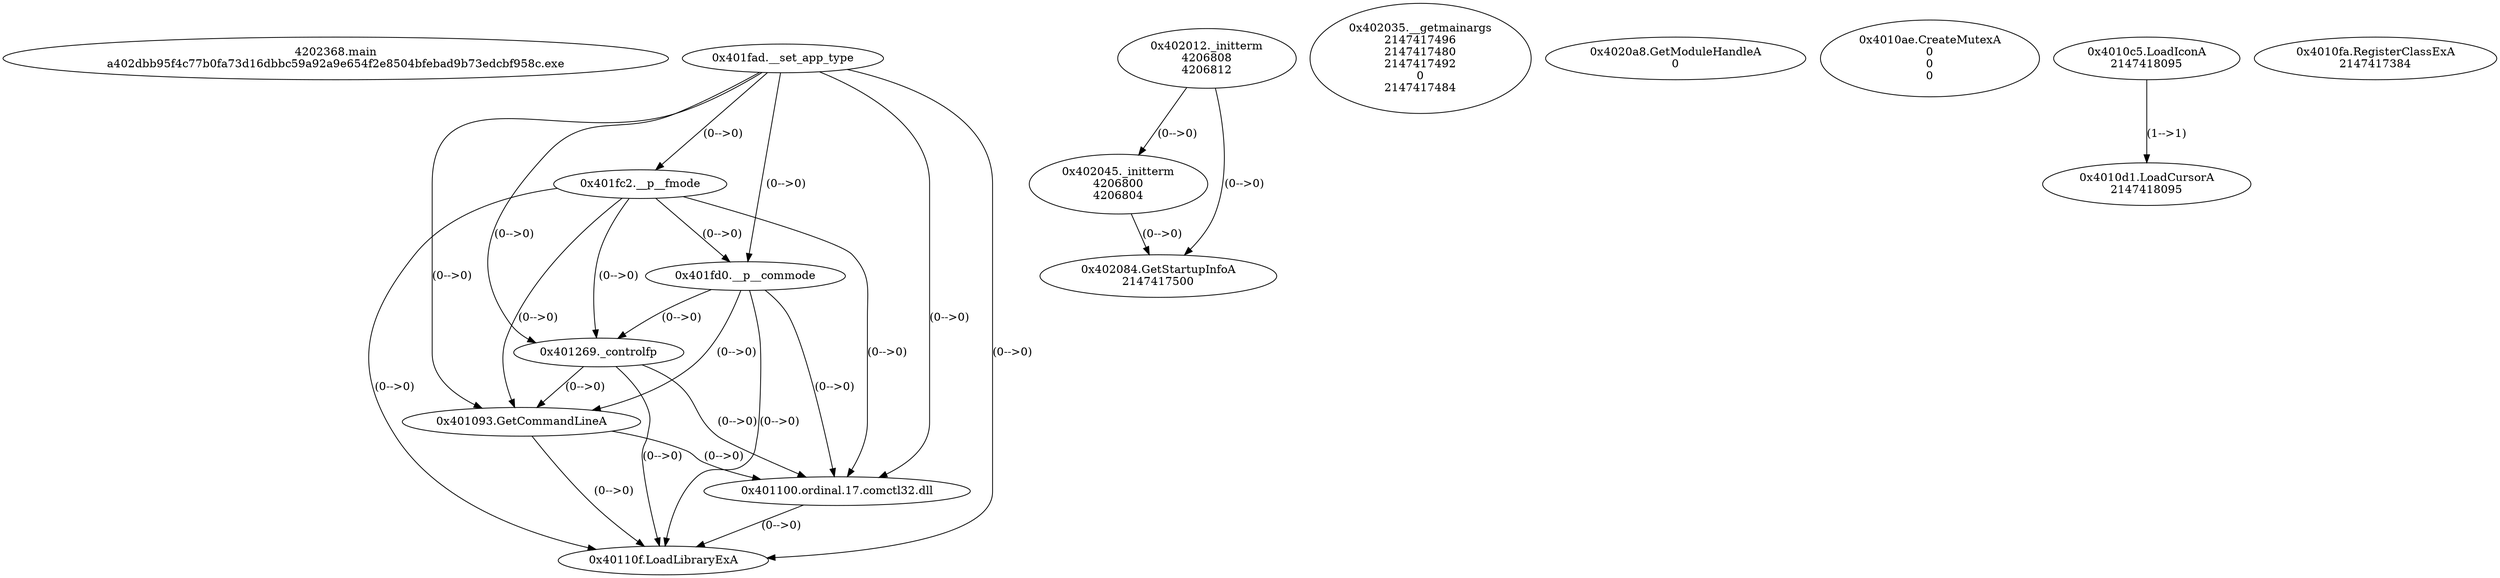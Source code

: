 // Global SCDG with merge call
digraph {
	0 [label="4202368.main
a402dbb95f4c77b0fa73d16dbbc59a92a9e654f2e8504bfebad9b73edcbf958c.exe"]
	1 [label="0x401fad.__set_app_type
"]
	2 [label="0x401fc2.__p__fmode
"]
	1 -> 2 [label="(0-->0)"]
	3 [label="0x401fd0.__p__commode
"]
	1 -> 3 [label="(0-->0)"]
	2 -> 3 [label="(0-->0)"]
	4 [label="0x401269._controlfp
"]
	1 -> 4 [label="(0-->0)"]
	2 -> 4 [label="(0-->0)"]
	3 -> 4 [label="(0-->0)"]
	5 [label="0x402012._initterm
4206808
4206812"]
	6 [label="0x402035.__getmainargs
2147417496
2147417480
2147417492
0
2147417484"]
	7 [label="0x402045._initterm
4206800
4206804"]
	5 -> 7 [label="(0-->0)"]
	8 [label="0x402084.GetStartupInfoA
2147417500"]
	5 -> 8 [label="(0-->0)"]
	7 -> 8 [label="(0-->0)"]
	9 [label="0x4020a8.GetModuleHandleA
0"]
	10 [label="0x401093.GetCommandLineA
"]
	1 -> 10 [label="(0-->0)"]
	2 -> 10 [label="(0-->0)"]
	3 -> 10 [label="(0-->0)"]
	4 -> 10 [label="(0-->0)"]
	11 [label="0x4010ae.CreateMutexA
0
0
0"]
	12 [label="0x4010c5.LoadIconA
2147418095
"]
	13 [label="0x4010d1.LoadCursorA
2147418095
"]
	12 -> 13 [label="(1-->1)"]
	14 [label="0x4010fa.RegisterClassExA
2147417384"]
	15 [label="0x401100.ordinal.17.comctl32.dll
"]
	1 -> 15 [label="(0-->0)"]
	2 -> 15 [label="(0-->0)"]
	3 -> 15 [label="(0-->0)"]
	4 -> 15 [label="(0-->0)"]
	10 -> 15 [label="(0-->0)"]
	16 [label="0x40110f.LoadLibraryExA
"]
	1 -> 16 [label="(0-->0)"]
	2 -> 16 [label="(0-->0)"]
	3 -> 16 [label="(0-->0)"]
	4 -> 16 [label="(0-->0)"]
	10 -> 16 [label="(0-->0)"]
	15 -> 16 [label="(0-->0)"]
}
